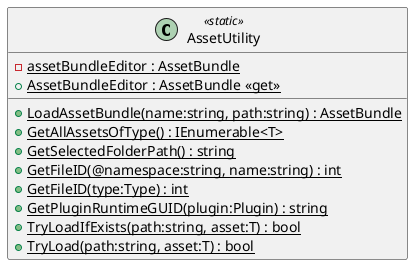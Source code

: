@startuml
class AssetUtility <<static>> {
    - {static} assetBundleEditor : AssetBundle
    + {static} LoadAssetBundle(name:string, path:string) : AssetBundle
    + {static} AssetBundleEditor : AssetBundle <<get>>
    + {static} GetAllAssetsOfType() : IEnumerable<T>
    + {static} GetSelectedFolderPath() : string
    + {static} GetFileID(@namespace:string, name:string) : int
    + {static} GetFileID(type:Type) : int
    + {static} GetPluginRuntimeGUID(plugin:Plugin) : string
    + {static} TryLoadIfExists(path:string, asset:T) : bool
    + {static} TryLoad(path:string, asset:T) : bool
}
@enduml
